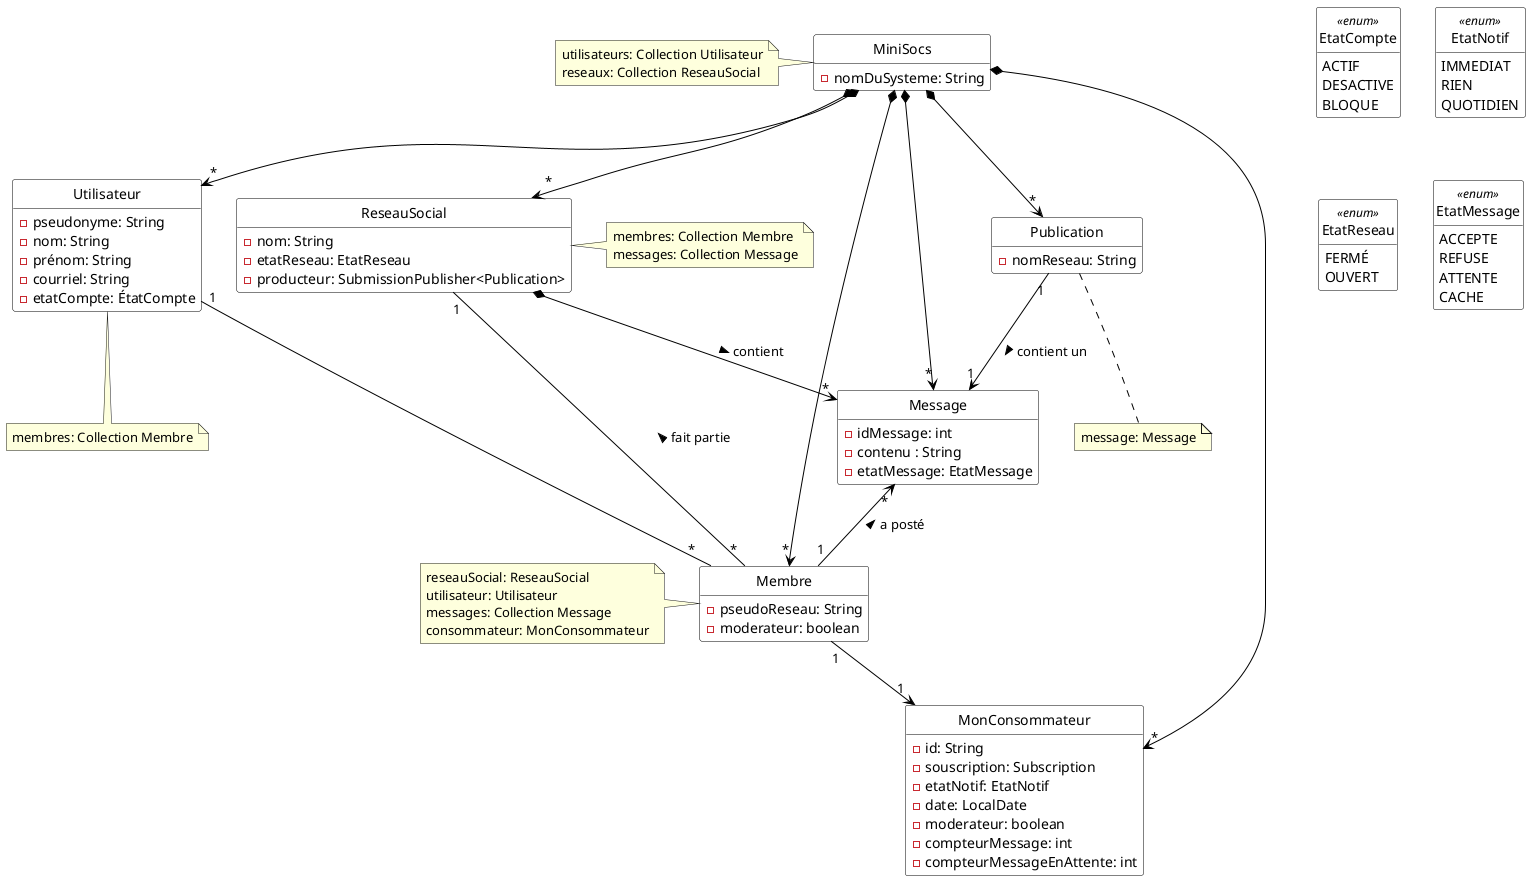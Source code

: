 @startuml

'Diagramme de classes (PlantUML)'

'Configuration charte graphique'
hide empty methods
hide circle
skinparam class {
  BackgroundColor White
  ArrowColor Black
  BorderColor Black
}

'Classes, énumérations, etc.'

class MiniSocs {
  - nomDuSysteme: String
}
note left of MiniSocs: utilisateurs: Collection Utilisateur\nreseaux: Collection ReseauSocial

class Utilisateur {
  - pseudonyme: String
  - nom: String
  - prénom: String
  - courriel: String
  - etatCompte: ÉtatCompte
}
note bottom of Utilisateur: membres: Collection Membre

enum EtatCompte <<enum>> {
  ACTIF
  DESACTIVE
  BLOQUE
}
class Membre {
  - pseudoReseau: String
  - moderateur: boolean
}

note left of Membre: reseauSocial: ReseauSocial\nutilisateur: Utilisateur\nmessages: Collection Message\nconsommateur: MonConsommateur

enum EtatNotif <<enum>> {
  IMMEDIAT
  RIEN
  QUOTIDIEN
}

class MonConsommateur {
  - id: String
  - souscription: Subscription
  - etatNotif: EtatNotif 
  - date: LocalDate
  - moderateur: boolean 
  - compteurMessage: int
  - compteurMessageEnAttente: int
}

class Publication {
  - nomReseau: String
}
note bottom of Publication: message: Message


class ReseauSocial {
  - nom: String
  - etatReseau: EtatReseau
  - producteur: SubmissionPublisher<Publication>
}

note right of ReseauSocial: membres: Collection Membre\nmessages: Collection Message

enum EtatReseau <<enum>> {
  FERMÉ
  OUVERT
}
class Message {
  - idMessage: int
  - contenu : String
  - etatMessage: EtatMessage
}
enum EtatMessage <<enum>> {
  ACCEPTE
  REFUSE
  ATTENTE
  CACHE
}

'Associations, etc.'
MiniSocs *--> "*" Utilisateur
MiniSocs *--> "*" Membre
MiniSocs *--> "*" Message
MiniSocs *--> "*" ReseauSocial
MiniSocs *--> "*" MonConsommateur
MiniSocs *--> "*" Publication
Utilisateur "1" -- "*" Membre
Membre "1" --> "1" MonConsommateur
Publication "1" --> "1" Message : > contient un
ReseauSocial "1" -- "*" Membre : < fait partie
Message "*"<-- "1" Membre : < a posté
ReseauSocial *--> "*" Message : > contient
'Au besoin, aides pour le positionnement'

@enduml
